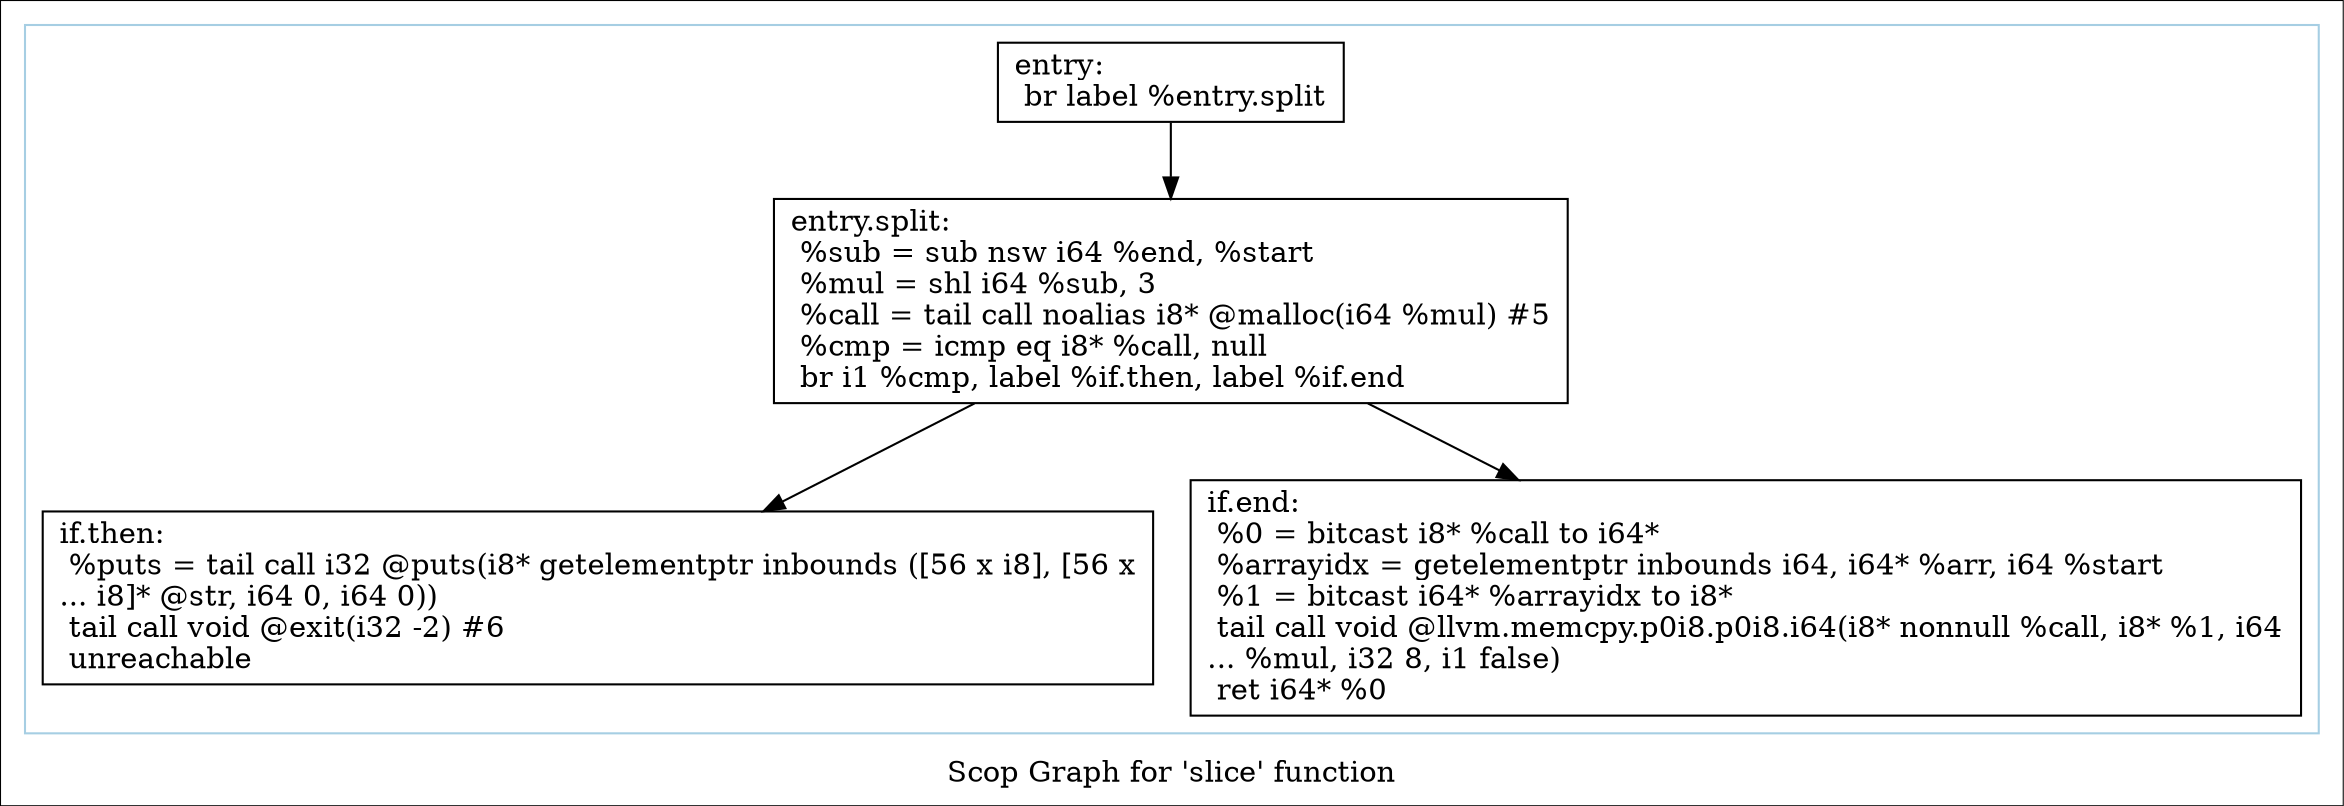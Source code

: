 digraph "Scop Graph for 'slice' function" {
	label="Scop Graph for 'slice' function";

	Node0x8f69d90 [shape=record,label="{entry:\l  br label %entry.split\l}"];
	Node0x8f69d90 -> Node0x8f9ff80;
	Node0x8f9ff80 [shape=record,label="{entry.split:                                      \l  %sub = sub nsw i64 %end, %start\l  %mul = shl i64 %sub, 3\l  %call = tail call noalias i8* @malloc(i64 %mul) #5\l  %cmp = icmp eq i8* %call, null\l  br i1 %cmp, label %if.then, label %if.end\l}"];
	Node0x8f9ff80 -> Node0x8ff3150;
	Node0x8f9ff80 -> Node0x8fc9ce0;
	Node0x8ff3150 [shape=record,label="{if.then:                                          \l  %puts = tail call i32 @puts(i8* getelementptr inbounds ([56 x i8], [56 x\l... i8]* @str, i64 0, i64 0))\l  tail call void @exit(i32 -2) #6\l  unreachable\l}"];
	Node0x8fc9ce0 [shape=record,label="{if.end:                                           \l  %0 = bitcast i8* %call to i64*\l  %arrayidx = getelementptr inbounds i64, i64* %arr, i64 %start\l  %1 = bitcast i64* %arrayidx to i8*\l  tail call void @llvm.memcpy.p0i8.p0i8.i64(i8* nonnull %call, i8* %1, i64\l... %mul, i32 8, i1 false)\l  ret i64* %0\l}"];
	colorscheme = "paired12"
        subgraph cluster_0x8f87ae0 {
          label = "";
          style = solid;
          color = 1
          Node0x8f69d90;
          Node0x8f9ff80;
          Node0x8ff3150;
          Node0x8fc9ce0;
        }
}
